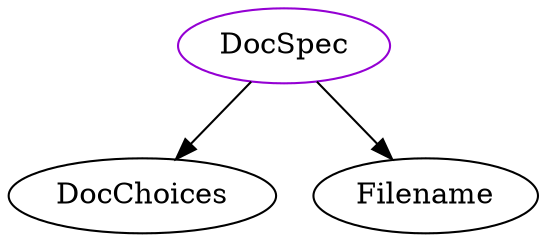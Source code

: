 digraph docspec{
DocSpec	[shape=oval, color=darkviolet, label="DocSpec"];
DocSpec -> DocChoices;
DocSpec -> Filename;
}
